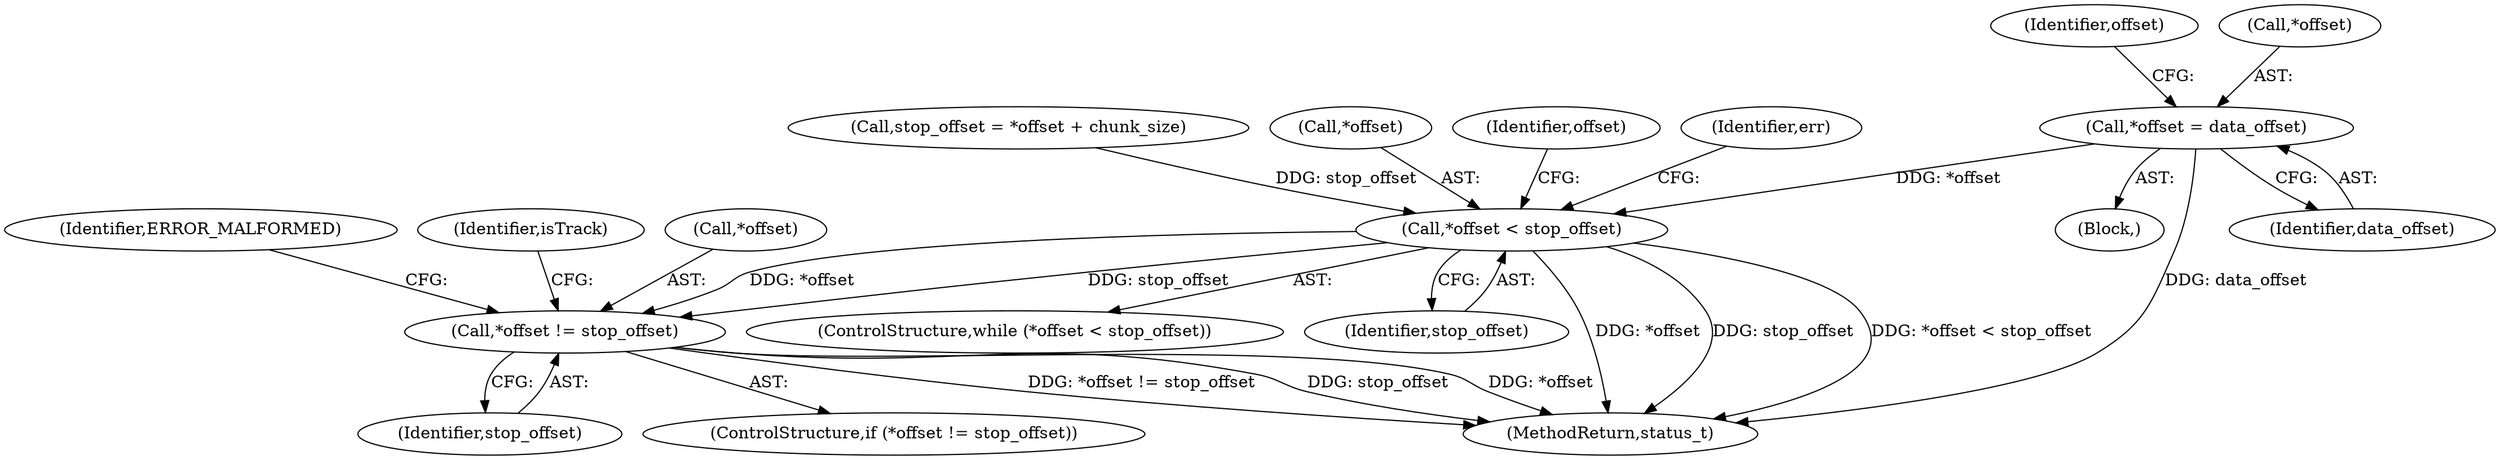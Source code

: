 digraph "0_Android_f81038006b4c59a5a148dcad887371206033c28f_2@pointer" {
"1000507" [label="(Call,*offset = data_offset)"];
"1000512" [label="(Call,*offset < stop_offset)"];
"1000533" [label="(Call,*offset != stop_offset)"];
"1000536" [label="(Identifier,stop_offset)"];
"1000539" [label="(Identifier,ERROR_MALFORMED)"];
"1000501" [label="(Call,stop_offset = *offset + chunk_size)"];
"1000511" [label="(ControlStructure,while (*offset < stop_offset))"];
"1000513" [label="(Call,*offset)"];
"1000376" [label="(Block,)"];
"1000515" [label="(Identifier,stop_offset)"];
"1000533" [label="(Call,*offset != stop_offset)"];
"1000532" [label="(ControlStructure,if (*offset != stop_offset))"];
"1000541" [label="(Identifier,isTrack)"];
"1000514" [label="(Identifier,offset)"];
"1003289" [label="(MethodReturn,status_t)"];
"1000534" [label="(Call,*offset)"];
"1000535" [label="(Identifier,offset)"];
"1000508" [label="(Call,*offset)"];
"1000519" [label="(Identifier,err)"];
"1000512" [label="(Call,*offset < stop_offset)"];
"1000507" [label="(Call,*offset = data_offset)"];
"1000510" [label="(Identifier,data_offset)"];
"1000507" -> "1000376"  [label="AST: "];
"1000507" -> "1000510"  [label="CFG: "];
"1000508" -> "1000507"  [label="AST: "];
"1000510" -> "1000507"  [label="AST: "];
"1000514" -> "1000507"  [label="CFG: "];
"1000507" -> "1003289"  [label="DDG: data_offset"];
"1000507" -> "1000512"  [label="DDG: *offset"];
"1000512" -> "1000511"  [label="AST: "];
"1000512" -> "1000515"  [label="CFG: "];
"1000513" -> "1000512"  [label="AST: "];
"1000515" -> "1000512"  [label="AST: "];
"1000519" -> "1000512"  [label="CFG: "];
"1000535" -> "1000512"  [label="CFG: "];
"1000512" -> "1003289"  [label="DDG: *offset"];
"1000512" -> "1003289"  [label="DDG: stop_offset"];
"1000512" -> "1003289"  [label="DDG: *offset < stop_offset"];
"1000501" -> "1000512"  [label="DDG: stop_offset"];
"1000512" -> "1000533"  [label="DDG: *offset"];
"1000512" -> "1000533"  [label="DDG: stop_offset"];
"1000533" -> "1000532"  [label="AST: "];
"1000533" -> "1000536"  [label="CFG: "];
"1000534" -> "1000533"  [label="AST: "];
"1000536" -> "1000533"  [label="AST: "];
"1000539" -> "1000533"  [label="CFG: "];
"1000541" -> "1000533"  [label="CFG: "];
"1000533" -> "1003289"  [label="DDG: *offset != stop_offset"];
"1000533" -> "1003289"  [label="DDG: stop_offset"];
"1000533" -> "1003289"  [label="DDG: *offset"];
}
